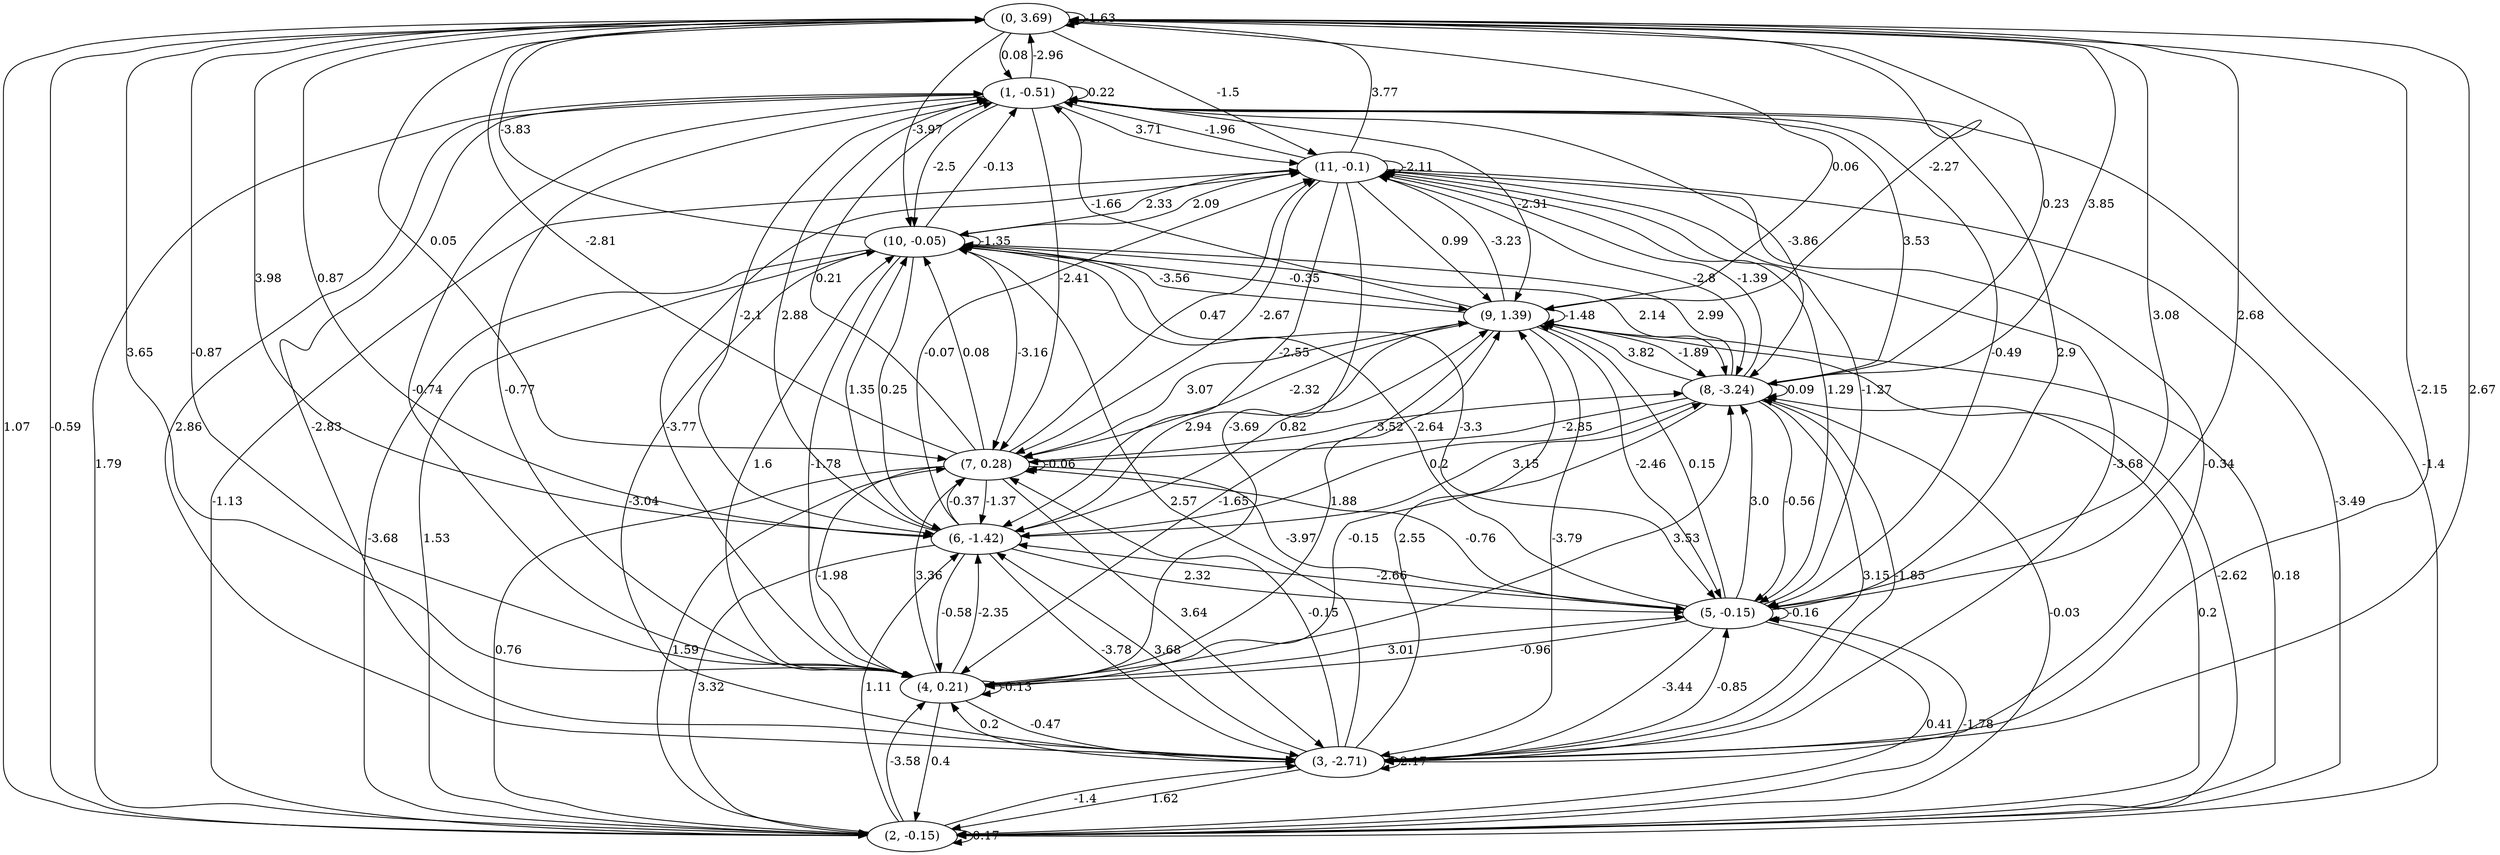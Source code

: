 digraph {
    0 [ label = "(0, 3.69)" ]
    1 [ label = "(1, -0.51)" ]
    2 [ label = "(2, -0.15)" ]
    3 [ label = "(3, -2.71)" ]
    4 [ label = "(4, 0.21)" ]
    5 [ label = "(5, -0.15)" ]
    6 [ label = "(6, -1.42)" ]
    7 [ label = "(7, 0.28)" ]
    8 [ label = "(8, -3.24)" ]
    9 [ label = "(9, 1.39)" ]
    10 [ label = "(10, -0.05)" ]
    11 [ label = "(11, -0.1)" ]
    0 -> 0 [ label = "-1.63" ]
    1 -> 1 [ label = "0.22" ]
    2 -> 2 [ label = "0.17" ]
    3 -> 3 [ label = "2.17" ]
    4 -> 4 [ label = "-0.13" ]
    5 -> 5 [ label = "-0.16" ]
    7 -> 7 [ label = "-0.06" ]
    8 -> 8 [ label = "0.09" ]
    9 -> 9 [ label = "-1.48" ]
    10 -> 10 [ label = "-1.35" ]
    11 -> 11 [ label = "-2.11" ]
    1 -> 0 [ label = "-2.96" ]
    2 -> 0 [ label = "-0.59" ]
    3 -> 0 [ label = "2.67" ]
    4 -> 0 [ label = "-0.87" ]
    5 -> 0 [ label = "2.68" ]
    6 -> 0 [ label = "0.87" ]
    7 -> 0 [ label = "-2.81" ]
    8 -> 0 [ label = "3.85" ]
    9 -> 0 [ label = "-2.27" ]
    10 -> 0 [ label = "-3.83" ]
    11 -> 0 [ label = "3.77" ]
    0 -> 1 [ label = "0.08" ]
    2 -> 1 [ label = "1.79" ]
    3 -> 1 [ label = "-2.83" ]
    4 -> 1 [ label = "-0.77" ]
    5 -> 1 [ label = "2.9" ]
    6 -> 1 [ label = "2.88" ]
    7 -> 1 [ label = "0.21" ]
    8 -> 1 [ label = "3.53" ]
    9 -> 1 [ label = "-1.66" ]
    10 -> 1 [ label = "-0.13" ]
    11 -> 1 [ label = "-1.96" ]
    0 -> 2 [ label = "1.07" ]
    1 -> 2 [ label = "-1.4" ]
    3 -> 2 [ label = "1.62" ]
    4 -> 2 [ label = "0.4" ]
    5 -> 2 [ label = "0.41" ]
    6 -> 2 [ label = "3.32" ]
    7 -> 2 [ label = "0.76" ]
    8 -> 2 [ label = "-0.03" ]
    9 -> 2 [ label = "-2.62" ]
    10 -> 2 [ label = "-3.68" ]
    11 -> 2 [ label = "-3.49" ]
    0 -> 3 [ label = "-2.15" ]
    1 -> 3 [ label = "2.86" ]
    2 -> 3 [ label = "-1.4" ]
    4 -> 3 [ label = "-0.47" ]
    5 -> 3 [ label = "-3.44" ]
    6 -> 3 [ label = "-3.78" ]
    7 -> 3 [ label = "3.64" ]
    8 -> 3 [ label = "3.15" ]
    9 -> 3 [ label = "-3.79" ]
    10 -> 3 [ label = "-3.04" ]
    11 -> 3 [ label = "-0.34" ]
    0 -> 4 [ label = "3.65" ]
    1 -> 4 [ label = "-0.74" ]
    2 -> 4 [ label = "-3.58" ]
    3 -> 4 [ label = "0.2" ]
    5 -> 4 [ label = "-0.96" ]
    6 -> 4 [ label = "-0.58" ]
    7 -> 4 [ label = "-1.98" ]
    8 -> 4 [ label = "-0.15" ]
    9 -> 4 [ label = "-1.65" ]
    10 -> 4 [ label = "-1.78" ]
    11 -> 4 [ label = "-3.69" ]
    0 -> 5 [ label = "3.08" ]
    1 -> 5 [ label = "-0.49" ]
    2 -> 5 [ label = "-1.78" ]
    3 -> 5 [ label = "-0.85" ]
    4 -> 5 [ label = "3.01" ]
    6 -> 5 [ label = "2.32" ]
    7 -> 5 [ label = "-3.97" ]
    8 -> 5 [ label = "-0.56" ]
    9 -> 5 [ label = "-2.46" ]
    10 -> 5 [ label = "-3.3" ]
    11 -> 5 [ label = "1.29" ]
    0 -> 6 [ label = "3.98" ]
    1 -> 6 [ label = "-2.1" ]
    2 -> 6 [ label = "1.11" ]
    3 -> 6 [ label = "3.68" ]
    4 -> 6 [ label = "-2.35" ]
    5 -> 6 [ label = "-2.66" ]
    7 -> 6 [ label = "-1.37" ]
    8 -> 6 [ label = "0.2" ]
    9 -> 6 [ label = "2.94" ]
    10 -> 6 [ label = "0.25" ]
    11 -> 6 [ label = "-2.55" ]
    0 -> 7 [ label = "0.05" ]
    1 -> 7 [ label = "-2.41" ]
    2 -> 7 [ label = "1.59" ]
    3 -> 7 [ label = "-0.15" ]
    4 -> 7 [ label = "3.36" ]
    5 -> 7 [ label = "-0.76" ]
    6 -> 7 [ label = "-0.37" ]
    8 -> 7 [ label = "-2.85" ]
    9 -> 7 [ label = "-2.32" ]
    10 -> 7 [ label = "-3.16" ]
    11 -> 7 [ label = "-2.67" ]
    0 -> 8 [ label = "0.23" ]
    1 -> 8 [ label = "-3.86" ]
    2 -> 8 [ label = "0.2" ]
    3 -> 8 [ label = "-1.85" ]
    4 -> 8 [ label = "3.53" ]
    5 -> 8 [ label = "3.0" ]
    6 -> 8 [ label = "3.15" ]
    7 -> 8 [ label = "-3.52" ]
    9 -> 8 [ label = "-1.89" ]
    10 -> 8 [ label = "2.14" ]
    11 -> 8 [ label = "-2.8" ]
    0 -> 9 [ label = "0.06" ]
    1 -> 9 [ label = "-2.31" ]
    2 -> 9 [ label = "0.18" ]
    3 -> 9 [ label = "2.55" ]
    4 -> 9 [ label = "1.88" ]
    5 -> 9 [ label = "0.15" ]
    6 -> 9 [ label = "0.82" ]
    7 -> 9 [ label = "3.07" ]
    8 -> 9 [ label = "3.82" ]
    10 -> 9 [ label = "-0.35" ]
    11 -> 9 [ label = "0.99" ]
    0 -> 10 [ label = "-3.97" ]
    1 -> 10 [ label = "-2.5" ]
    2 -> 10 [ label = "1.53" ]
    3 -> 10 [ label = "2.57" ]
    4 -> 10 [ label = "1.6" ]
    5 -> 10 [ label = "-2.64" ]
    6 -> 10 [ label = "1.35" ]
    7 -> 10 [ label = "0.08" ]
    8 -> 10 [ label = "2.99" ]
    9 -> 10 [ label = "-3.56" ]
    11 -> 10 [ label = "2.33" ]
    0 -> 11 [ label = "-1.5" ]
    1 -> 11 [ label = "3.71" ]
    2 -> 11 [ label = "-1.13" ]
    3 -> 11 [ label = "-3.68" ]
    4 -> 11 [ label = "-3.77" ]
    5 -> 11 [ label = "-1.27" ]
    6 -> 11 [ label = "-0.07" ]
    7 -> 11 [ label = "0.47" ]
    8 -> 11 [ label = "-1.39" ]
    9 -> 11 [ label = "-3.23" ]
    10 -> 11 [ label = "2.09" ]
}

